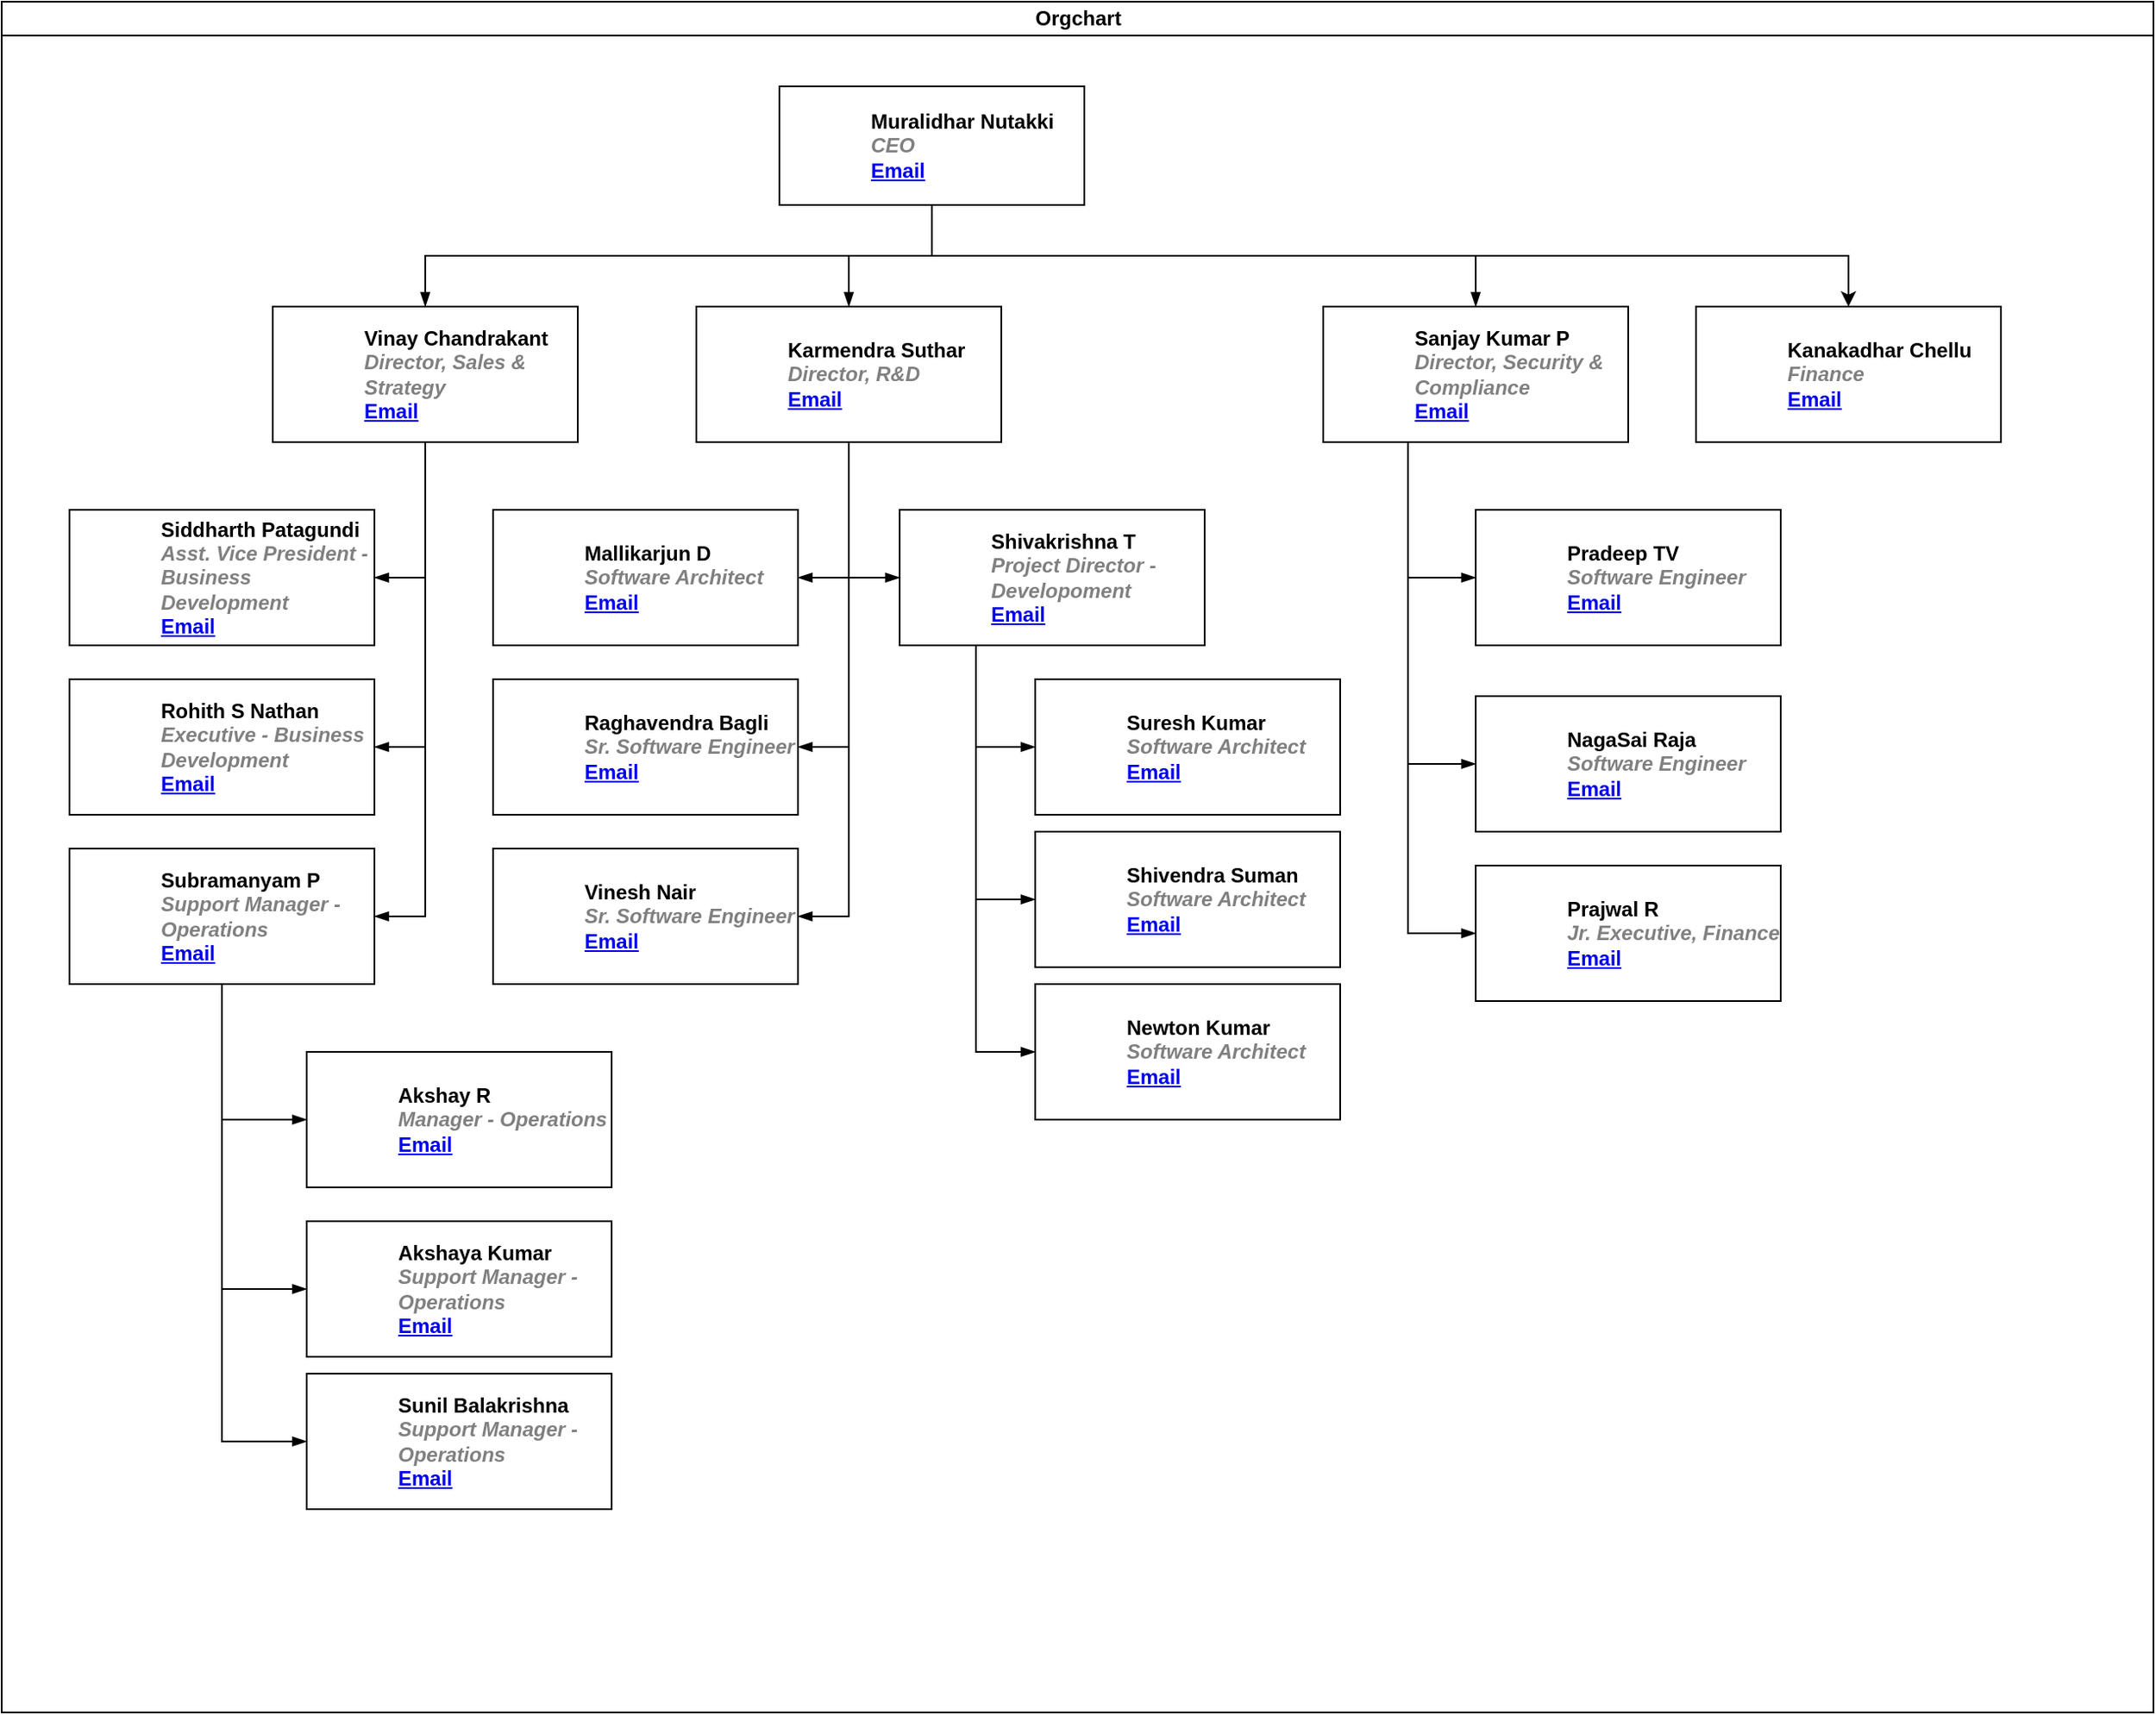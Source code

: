 <mxfile version="24.7.7">
  <diagram id="prtHgNgQTEPvFCAcTncT" name="Page-1">
    <mxGraphModel dx="1272" dy="1361" grid="1" gridSize="10" guides="1" tooltips="1" connect="1" arrows="1" fold="1" page="1" pageScale="1" pageWidth="1169" pageHeight="827" math="0" shadow="0">
      <root>
        <mxCell id="0" />
        <mxCell id="1" parent="0" />
        <mxCell id="dNxyNK7c78bLwvsdeMH5-11" value="Orgchart" style="swimlane;html=1;startSize=20;horizontal=1;containerType=tree;glass=0;" parent="1" vertex="1">
          <mxGeometry x="10" y="-20" width="1270" height="1010" as="geometry" />
        </mxCell>
        <UserObject label="%name%&lt;br&gt;&lt;i style=&quot;color: gray&quot;&gt;%position%&lt;/i&gt;&lt;br&gt;&lt;a href=&quot;mailto:%email%&quot;&gt;Email&lt;/a&gt;" name="Muralidhar Nutakki" position="CEO" location="Bengaluru, India" email="muralidhar.nutakki@omniware.in" placeholders="1" link="https://www.omniware.in" id="dNxyNK7c78bLwvsdeMH5-12">
          <mxCell style="label;image=https://cdn3.iconfinder.com/data/icons/user-avatars-1/512/users-3-128.png;whiteSpace=wrap;html=1;rounded=0;glass=0;treeMoving=1;treeFolding=1;" parent="dNxyNK7c78bLwvsdeMH5-11" vertex="1">
            <mxGeometry x="459" y="50" width="180" height="70" as="geometry" />
          </mxCell>
        </UserObject>
        <mxCell id="dNxyNK7c78bLwvsdeMH5-13" value="" style="endArrow=blockThin;endFill=1;fontSize=11;edgeStyle=elbowEdgeStyle;elbow=vertical;rounded=0;" parent="dNxyNK7c78bLwvsdeMH5-11" source="dNxyNK7c78bLwvsdeMH5-12" target="dNxyNK7c78bLwvsdeMH5-14" edge="1">
          <mxGeometry relative="1" as="geometry" />
        </mxCell>
        <UserObject label="%name%&lt;br&gt;&lt;i style=&quot;color: gray&quot;&gt;%position%&lt;/i&gt;&lt;br&gt;&lt;a href=&quot;mailto:%email%&quot;&gt;Email&lt;/a&gt;" name="Vinay Chandrakant" position="Director, Sales &amp; Strategy" location="Bengalure,India" email="vinay.chandrakant" placeholders="1" link="https://www.omniware.in" id="dNxyNK7c78bLwvsdeMH5-14">
          <mxCell style="label;image=https://cdn3.iconfinder.com/data/icons/user-avatars-1/512/users-10-3-128.png;whiteSpace=wrap;html=1;rounded=0;glass=0;treeFolding=1;treeMoving=1;" parent="dNxyNK7c78bLwvsdeMH5-11" vertex="1">
            <mxGeometry x="160" y="180" width="180" height="80" as="geometry" />
          </mxCell>
        </UserObject>
        <mxCell id="dNxyNK7c78bLwvsdeMH5-15" value="" style="endArrow=blockThin;endFill=1;fontSize=11;edgeStyle=elbowEdgeStyle;elbow=vertical;rounded=0;" parent="dNxyNK7c78bLwvsdeMH5-11" source="dNxyNK7c78bLwvsdeMH5-12" target="dNxyNK7c78bLwvsdeMH5-16" edge="1">
          <mxGeometry relative="1" as="geometry" />
        </mxCell>
        <UserObject label="%name%&lt;br&gt;&lt;i style=&quot;color: gray&quot;&gt;%position%&lt;/i&gt;&lt;br&gt;&lt;a href=&quot;mailto:%email%&quot;&gt;Email&lt;/a&gt;" name="Sanjay Kumar P" position="Director, Security &amp; Compliance" location="Bengaluru, India" email="sanjaykumar.palli@omniware.in" placeholders="1" link="https://www.omniware.in" id="dNxyNK7c78bLwvsdeMH5-16">
          <mxCell style="label;image=https://cdn3.iconfinder.com/data/icons/user-avatars-1/512/users-9-2-128.png;whiteSpace=wrap;html=1;rounded=0;glass=0;treeFolding=1;treeMoving=1;" parent="dNxyNK7c78bLwvsdeMH5-11" vertex="1">
            <mxGeometry x="780" y="180" width="180" height="80" as="geometry" />
          </mxCell>
        </UserObject>
        <mxCell id="dNxyNK7c78bLwvsdeMH5-17" value="" style="endArrow=blockThin;endFill=1;fontSize=11;edgeStyle=elbowEdgeStyle;elbow=vertical;rounded=0;" parent="dNxyNK7c78bLwvsdeMH5-11" source="dNxyNK7c78bLwvsdeMH5-12" target="dNxyNK7c78bLwvsdeMH5-18" edge="1">
          <mxGeometry relative="1" as="geometry" />
        </mxCell>
        <UserObject label="%name%&lt;br&gt;&lt;i style=&quot;color: gray&quot;&gt;%position%&lt;/i&gt;&lt;br&gt;&lt;a href=&quot;mailto:%email%&quot;&gt;Email&lt;/a&gt;" name="Karmendra Suthar" position="Director, R&amp;D" location="Bengalure, India" email="karmendra.suthar@omniware.in" placeholders="1" link="https://www.omniware.in" id="dNxyNK7c78bLwvsdeMH5-18">
          <mxCell style="label;image=https://cdn3.iconfinder.com/data/icons/user-avatars-1/512/users-2-128.png;whiteSpace=wrap;html=1;rounded=0;glass=0;" parent="dNxyNK7c78bLwvsdeMH5-11" vertex="1">
            <mxGeometry x="410" y="180" width="180" height="80" as="geometry" />
          </mxCell>
        </UserObject>
        <UserObject label="%name%&lt;br&gt;&lt;i style=&quot;color: gray&quot;&gt;%position%&lt;/i&gt;&lt;br&gt;&lt;a href=&quot;mailto:%email%&quot;&gt;Email&lt;/a&gt;" name="Shivakrishna T" position="Project Director - Developoment" location="Bengalure, India" email="shivakrishna.t@omniware.in" placeholders="1" link="https://www.omniware.in" id="DwGi6t_2d55oD2UD-yaA-1">
          <mxCell style="label;image=https://cdn3.iconfinder.com/data/icons/user-avatars-1/512/users-2-128.png;whiteSpace=wrap;html=1;rounded=0;glass=0;" vertex="1" parent="dNxyNK7c78bLwvsdeMH5-11">
            <mxGeometry x="530" y="300" width="180" height="80" as="geometry" />
          </mxCell>
        </UserObject>
        <mxCell id="DwGi6t_2d55oD2UD-yaA-2" value="" style="endArrow=blockThin;endFill=1;fontSize=11;edgeStyle=elbowEdgeStyle;elbow=vertical;rounded=0;exitX=0.5;exitY=1;exitDx=0;exitDy=0;entryX=0;entryY=0.5;entryDx=0;entryDy=0;" edge="1" parent="dNxyNK7c78bLwvsdeMH5-11" source="dNxyNK7c78bLwvsdeMH5-18" target="DwGi6t_2d55oD2UD-yaA-1">
          <mxGeometry relative="1" as="geometry">
            <mxPoint x="549" y="120" as="sourcePoint" />
            <mxPoint x="779" y="180" as="targetPoint" />
            <Array as="points">
              <mxPoint x="540" y="340" />
            </Array>
          </mxGeometry>
        </mxCell>
        <mxCell id="DwGi6t_2d55oD2UD-yaA-3" value="" style="endArrow=blockThin;endFill=1;fontSize=11;edgeStyle=elbowEdgeStyle;elbow=vertical;rounded=0;entryX=1;entryY=0.5;entryDx=0;entryDy=0;exitX=0.5;exitY=1;exitDx=0;exitDy=0;" edge="1" target="DwGi6t_2d55oD2UD-yaA-4" source="dNxyNK7c78bLwvsdeMH5-14" parent="dNxyNK7c78bLwvsdeMH5-11">
          <mxGeometry relative="1" as="geometry">
            <mxPoint x="330" y="270" as="sourcePoint" />
            <Array as="points">
              <mxPoint x="280" y="540" />
            </Array>
          </mxGeometry>
        </mxCell>
        <UserObject label="%name%&lt;br&gt;&lt;i style=&quot;color: gray&quot;&gt;%position%&lt;/i&gt;&lt;br&gt;&lt;a href=&quot;mailto:%email%&quot;&gt;Email&lt;/a&gt;" name="Subramanyam P" position="Support Manager - Operations" location="Bengalure,India" email="subramanyam.p@omniware.in" placeholders="1" link="https://www.omniware.in" id="DwGi6t_2d55oD2UD-yaA-4">
          <mxCell style="label;image=https://cdn3.iconfinder.com/data/icons/user-avatars-1/512/users-10-3-128.png;whiteSpace=wrap;html=1;rounded=0;glass=0;treeFolding=1;treeMoving=1;" vertex="1" parent="dNxyNK7c78bLwvsdeMH5-11">
            <mxGeometry x="40" y="500" width="180" height="80" as="geometry" />
          </mxCell>
        </UserObject>
        <mxCell id="DwGi6t_2d55oD2UD-yaA-7" value="" style="endArrow=blockThin;endFill=1;fontSize=11;edgeStyle=elbowEdgeStyle;elbow=vertical;rounded=0;exitX=0.5;exitY=1;exitDx=0;exitDy=0;entryX=1;entryY=0.5;entryDx=0;entryDy=0;" edge="1" target="DwGi6t_2d55oD2UD-yaA-8" source="dNxyNK7c78bLwvsdeMH5-14" parent="dNxyNK7c78bLwvsdeMH5-11">
          <mxGeometry relative="1" as="geometry">
            <mxPoint x="409" y="340" as="sourcePoint" />
            <Array as="points">
              <mxPoint x="250" y="340" />
            </Array>
          </mxGeometry>
        </mxCell>
        <UserObject label="%name%&lt;br&gt;&lt;i style=&quot;color: gray&quot;&gt;%position%&lt;/i&gt;&lt;br&gt;&lt;a href=&quot;mailto:%email%&quot;&gt;Email&lt;/a&gt;" name="Siddharth Patagundi" position="Asst. Vice President - Business Development" location="Bengalure,India" email="siddharth.p@omniware.in" placeholders="1" link="https://www.omniware.in" id="DwGi6t_2d55oD2UD-yaA-8">
          <mxCell style="label;image=https://cdn3.iconfinder.com/data/icons/user-avatars-1/512/users-10-3-128.png;whiteSpace=wrap;html=1;rounded=0;glass=0;treeFolding=1;treeMoving=1;" vertex="1" parent="dNxyNK7c78bLwvsdeMH5-11">
            <mxGeometry x="40" y="300" width="180" height="80" as="geometry" />
          </mxCell>
        </UserObject>
        <mxCell id="DwGi6t_2d55oD2UD-yaA-9" value="" style="endArrow=blockThin;endFill=1;fontSize=11;edgeStyle=elbowEdgeStyle;elbow=vertical;rounded=0;exitX=0.5;exitY=1;exitDx=0;exitDy=0;entryX=1;entryY=0.5;entryDx=0;entryDy=0;" edge="1" target="DwGi6t_2d55oD2UD-yaA-10" source="dNxyNK7c78bLwvsdeMH5-14" parent="dNxyNK7c78bLwvsdeMH5-11">
          <mxGeometry relative="1" as="geometry">
            <mxPoint x="409" y="340" as="sourcePoint" />
            <Array as="points">
              <mxPoint x="280" y="440" />
            </Array>
          </mxGeometry>
        </mxCell>
        <UserObject label="%name%&lt;br&gt;&lt;i style=&quot;color: gray&quot;&gt;%position%&lt;/i&gt;&lt;br&gt;&lt;a href=&quot;mailto:%email%&quot;&gt;Email&lt;/a&gt;" name="Rohith S Nathan" position="Executive - Business Development" location="Bengalure,India" email="rohith.nathan@omniware.in" placeholders="1" link="https://www.omniware.in" id="DwGi6t_2d55oD2UD-yaA-10">
          <mxCell style="label;image=https://cdn3.iconfinder.com/data/icons/user-avatars-1/512/users-10-3-128.png;whiteSpace=wrap;html=1;rounded=0;glass=0;treeFolding=1;treeMoving=1;" vertex="1" parent="dNxyNK7c78bLwvsdeMH5-11">
            <mxGeometry x="40" y="400" width="180" height="80" as="geometry" />
          </mxCell>
        </UserObject>
        <mxCell id="DwGi6t_2d55oD2UD-yaA-11" value="" style="endArrow=blockThin;endFill=1;fontSize=11;edgeStyle=elbowEdgeStyle;elbow=vertical;rounded=0;entryX=0;entryY=0.5;entryDx=0;entryDy=0;exitX=0.5;exitY=1;exitDx=0;exitDy=0;" edge="1" target="DwGi6t_2d55oD2UD-yaA-12" source="DwGi6t_2d55oD2UD-yaA-4" parent="dNxyNK7c78bLwvsdeMH5-11">
          <mxGeometry relative="1" as="geometry">
            <mxPoint x="120" y="650" as="sourcePoint" />
            <Array as="points">
              <mxPoint x="150" y="660" />
            </Array>
          </mxGeometry>
        </mxCell>
        <UserObject label="%name%&lt;br&gt;&lt;i style=&quot;color: gray&quot;&gt;%position%&lt;/i&gt;&lt;br&gt;&lt;a href=&quot;mailto:%email%&quot;&gt;Email&lt;/a&gt;" name="Akshay R" position="Manager - Operations" location="Bengalure,India" email="akshay.r@omniware.in" placeholders="1" link="https://www.omniware.in" id="DwGi6t_2d55oD2UD-yaA-12">
          <mxCell style="label;image=https://cdn3.iconfinder.com/data/icons/user-avatars-1/512/users-10-3-128.png;whiteSpace=wrap;html=1;rounded=0;glass=0;treeFolding=1;treeMoving=1;" vertex="1" parent="dNxyNK7c78bLwvsdeMH5-11">
            <mxGeometry x="180" y="620" width="180" height="80" as="geometry" />
          </mxCell>
        </UserObject>
        <mxCell id="DwGi6t_2d55oD2UD-yaA-13" value="" style="endArrow=blockThin;endFill=1;fontSize=11;edgeStyle=elbowEdgeStyle;elbow=vertical;rounded=0;entryX=0;entryY=0.5;entryDx=0;entryDy=0;" edge="1" target="DwGi6t_2d55oD2UD-yaA-14" parent="dNxyNK7c78bLwvsdeMH5-11">
          <mxGeometry relative="1" as="geometry">
            <mxPoint x="130" y="580" as="sourcePoint" />
            <Array as="points">
              <mxPoint x="150" y="850" />
            </Array>
          </mxGeometry>
        </mxCell>
        <UserObject label="%name%&lt;br&gt;&lt;i style=&quot;color: gray&quot;&gt;%position%&lt;/i&gt;&lt;br&gt;&lt;a href=&quot;mailto:%email%&quot;&gt;Email&lt;/a&gt;" name="Sunil Balakrishna" position="Support Manager - Operations" location="Bengalure,India" email="sunil.balakrishna@omniware.in" placeholders="1" link="https://www.omniware.in" id="DwGi6t_2d55oD2UD-yaA-14">
          <mxCell style="label;image=https://cdn3.iconfinder.com/data/icons/user-avatars-1/512/users-10-3-128.png;whiteSpace=wrap;html=1;rounded=0;glass=0;treeFolding=1;treeMoving=1;" vertex="1" parent="dNxyNK7c78bLwvsdeMH5-11">
            <mxGeometry x="180" y="810" width="180" height="80" as="geometry" />
          </mxCell>
        </UserObject>
        <mxCell id="DwGi6t_2d55oD2UD-yaA-15" value="" style="endArrow=blockThin;endFill=1;fontSize=11;edgeStyle=elbowEdgeStyle;elbow=vertical;rounded=0;exitX=0.5;exitY=1;exitDx=0;exitDy=0;entryX=0;entryY=0.5;entryDx=0;entryDy=0;" edge="1" target="DwGi6t_2d55oD2UD-yaA-16" source="DwGi6t_2d55oD2UD-yaA-4" parent="dNxyNK7c78bLwvsdeMH5-11">
          <mxGeometry relative="1" as="geometry">
            <mxPoint x="409" y="460" as="sourcePoint" />
            <Array as="points">
              <mxPoint x="150" y="760" />
            </Array>
          </mxGeometry>
        </mxCell>
        <UserObject label="%name%&lt;br&gt;&lt;i style=&quot;color: gray&quot;&gt;%position%&lt;/i&gt;&lt;br&gt;&lt;a href=&quot;mailto:%email%&quot;&gt;Email&lt;/a&gt;" name="Akshaya Kumar" position="Support Manager - Operations" location="Bengalure,India" email="akshaya.kumar@omniware.in" placeholders="1" link="https://www.omniware.in" id="DwGi6t_2d55oD2UD-yaA-16">
          <mxCell style="label;image=https://cdn3.iconfinder.com/data/icons/user-avatars-1/512/users-10-3-128.png;whiteSpace=wrap;html=1;rounded=0;glass=0;treeFolding=1;treeMoving=1;" vertex="1" parent="dNxyNK7c78bLwvsdeMH5-11">
            <mxGeometry x="180" y="720" width="180" height="80" as="geometry" />
          </mxCell>
        </UserObject>
        <mxCell id="DwGi6t_2d55oD2UD-yaA-18" value="" style="endArrow=blockThin;endFill=1;fontSize=11;edgeStyle=elbowEdgeStyle;elbow=vertical;rounded=0;entryX=1;entryY=0.5;entryDx=0;entryDy=0;exitX=0.5;exitY=1;exitDx=0;exitDy=0;" edge="1" target="DwGi6t_2d55oD2UD-yaA-19" source="dNxyNK7c78bLwvsdeMH5-18" parent="dNxyNK7c78bLwvsdeMH5-11">
          <mxGeometry relative="1" as="geometry">
            <mxPoint x="520" y="260" as="sourcePoint" />
            <Array as="points">
              <mxPoint x="510" y="340" />
            </Array>
          </mxGeometry>
        </mxCell>
        <UserObject label="%name%&lt;br&gt;&lt;i style=&quot;color: gray&quot;&gt;%position%&lt;/i&gt;&lt;br&gt;&lt;a href=&quot;mailto:%email%&quot;&gt;Email&lt;/a&gt;" name="Mallikarjun D" position="Software Architect" location="Bengalure, India" email="mallikarjun.d@omniware.in" placeholders="1" link="https://www.omniware.in" id="DwGi6t_2d55oD2UD-yaA-19">
          <mxCell style="label;image=https://cdn3.iconfinder.com/data/icons/user-avatars-1/512/users-2-128.png;whiteSpace=wrap;html=1;rounded=0;glass=0;" vertex="1" parent="dNxyNK7c78bLwvsdeMH5-11">
            <mxGeometry x="290" y="300" width="180" height="80" as="geometry" />
          </mxCell>
        </UserObject>
        <mxCell id="DwGi6t_2d55oD2UD-yaA-26" value="" style="endArrow=blockThin;endFill=1;fontSize=11;edgeStyle=elbowEdgeStyle;elbow=vertical;rounded=0;entryX=1;entryY=0.5;entryDx=0;entryDy=0;exitX=0.5;exitY=1;exitDx=0;exitDy=0;" edge="1" target="DwGi6t_2d55oD2UD-yaA-27" parent="dNxyNK7c78bLwvsdeMH5-11" source="dNxyNK7c78bLwvsdeMH5-18">
          <mxGeometry relative="1" as="geometry">
            <mxPoint x="530" y="240" as="sourcePoint" />
            <Array as="points">
              <mxPoint x="540" y="440" />
            </Array>
          </mxGeometry>
        </mxCell>
        <UserObject label="%name%&lt;br&gt;&lt;i style=&quot;color: gray&quot;&gt;%position%&lt;/i&gt;&lt;br&gt;&lt;a href=&quot;mailto:%email%&quot;&gt;Email&lt;/a&gt;" name="Raghavendra Bagli" position="Sr. Software Engineer" location="Bengalure, India" email="raghavendra.b@omniware.in" placeholders="1" link="https://www.omniware.in" id="DwGi6t_2d55oD2UD-yaA-27">
          <mxCell style="label;image=https://cdn3.iconfinder.com/data/icons/user-avatars-1/512/users-2-128.png;whiteSpace=wrap;html=1;rounded=0;glass=0;" vertex="1" parent="dNxyNK7c78bLwvsdeMH5-11">
            <mxGeometry x="290" y="400" width="180" height="80" as="geometry" />
          </mxCell>
        </UserObject>
        <mxCell id="DwGi6t_2d55oD2UD-yaA-28" value="" style="endArrow=blockThin;endFill=1;fontSize=11;edgeStyle=elbowEdgeStyle;elbow=vertical;rounded=0;entryX=1;entryY=0.5;entryDx=0;entryDy=0;exitX=0.5;exitY=1;exitDx=0;exitDy=0;" edge="1" target="DwGi6t_2d55oD2UD-yaA-29" source="dNxyNK7c78bLwvsdeMH5-18" parent="dNxyNK7c78bLwvsdeMH5-11">
          <mxGeometry relative="1" as="geometry">
            <mxPoint x="530" y="240" as="sourcePoint" />
            <Array as="points">
              <mxPoint x="530" y="540" />
            </Array>
          </mxGeometry>
        </mxCell>
        <UserObject label="%name%&lt;br&gt;&lt;i style=&quot;color: gray&quot;&gt;%position%&lt;/i&gt;&lt;br&gt;&lt;a href=&quot;mailto:%email%&quot;&gt;Email&lt;/a&gt;" name="Vinesh Nair" position="Sr. Software Engineer" location="Bengalure, India" email="vinesh.nair@omniware.in" placeholders="1" link="https://www.omniware.in" id="DwGi6t_2d55oD2UD-yaA-29">
          <mxCell style="label;image=https://cdn3.iconfinder.com/data/icons/user-avatars-1/512/users-2-128.png;whiteSpace=wrap;html=1;rounded=0;glass=0;" vertex="1" parent="dNxyNK7c78bLwvsdeMH5-11">
            <mxGeometry x="290" y="500" width="180" height="80" as="geometry" />
          </mxCell>
        </UserObject>
        <mxCell id="DwGi6t_2d55oD2UD-yaA-30" value="" style="endArrow=blockThin;endFill=1;fontSize=11;edgeStyle=elbowEdgeStyle;elbow=vertical;rounded=0;exitX=0.25;exitY=1;exitDx=0;exitDy=0;entryX=0;entryY=0.5;entryDx=0;entryDy=0;" edge="1" target="DwGi6t_2d55oD2UD-yaA-31" source="DwGi6t_2d55oD2UD-yaA-1" parent="dNxyNK7c78bLwvsdeMH5-11">
          <mxGeometry relative="1" as="geometry">
            <mxPoint x="510" y="240" as="sourcePoint" />
            <mxPoint x="789" y="160" as="targetPoint" />
            <Array as="points">
              <mxPoint x="630" y="440" />
            </Array>
          </mxGeometry>
        </mxCell>
        <UserObject label="%name%&lt;br&gt;&lt;i style=&quot;color: gray&quot;&gt;%position%&lt;/i&gt;&lt;br&gt;&lt;a href=&quot;mailto:%email%&quot;&gt;Email&lt;/a&gt;" name="Suresh Kumar" position="Software Architect" location="Bengalure, India" email="suresh.kumar@omniware.in" placeholders="1" link="https://www.omniware.in" id="DwGi6t_2d55oD2UD-yaA-31">
          <mxCell style="label;image=https://cdn3.iconfinder.com/data/icons/user-avatars-1/512/users-2-128.png;whiteSpace=wrap;html=1;rounded=0;glass=0;" vertex="1" parent="dNxyNK7c78bLwvsdeMH5-11">
            <mxGeometry x="610" y="400" width="180" height="80" as="geometry" />
          </mxCell>
        </UserObject>
        <mxCell id="DwGi6t_2d55oD2UD-yaA-32" value="" style="endArrow=blockThin;endFill=1;fontSize=11;edgeStyle=elbowEdgeStyle;elbow=vertical;rounded=0;exitX=0.25;exitY=1;exitDx=0;exitDy=0;entryX=0;entryY=0.5;entryDx=0;entryDy=0;" edge="1" target="DwGi6t_2d55oD2UD-yaA-33" source="DwGi6t_2d55oD2UD-yaA-1" parent="dNxyNK7c78bLwvsdeMH5-11">
          <mxGeometry relative="1" as="geometry">
            <mxPoint x="630" y="360" as="sourcePoint" />
            <mxPoint x="799" y="140" as="targetPoint" />
            <Array as="points">
              <mxPoint x="630" y="530" />
            </Array>
          </mxGeometry>
        </mxCell>
        <UserObject label="%name%&lt;br&gt;&lt;i style=&quot;color: gray&quot;&gt;%position%&lt;/i&gt;&lt;br&gt;&lt;a href=&quot;mailto:%email%&quot;&gt;Email&lt;/a&gt;" name="Shivendra Suman" position="Software Architect" location="Bengalure, India" email="shivendra.suman@omniware.in" placeholders="1" link="https://www.omniware.in" id="DwGi6t_2d55oD2UD-yaA-33">
          <mxCell style="label;image=https://cdn3.iconfinder.com/data/icons/user-avatars-1/512/users-2-128.png;whiteSpace=wrap;html=1;rounded=0;glass=0;" vertex="1" parent="dNxyNK7c78bLwvsdeMH5-11">
            <mxGeometry x="610" y="490" width="180" height="80" as="geometry" />
          </mxCell>
        </UserObject>
        <mxCell id="DwGi6t_2d55oD2UD-yaA-34" value="" style="endArrow=blockThin;endFill=1;fontSize=11;edgeStyle=elbowEdgeStyle;elbow=vertical;rounded=0;exitX=0.25;exitY=1;exitDx=0;exitDy=0;entryX=0;entryY=0.5;entryDx=0;entryDy=0;" edge="1" target="DwGi6t_2d55oD2UD-yaA-35" source="DwGi6t_2d55oD2UD-yaA-1" parent="dNxyNK7c78bLwvsdeMH5-11">
          <mxGeometry relative="1" as="geometry">
            <mxPoint x="630" y="360" as="sourcePoint" />
            <mxPoint x="809" y="120" as="targetPoint" />
            <Array as="points">
              <mxPoint x="630" y="620" />
            </Array>
          </mxGeometry>
        </mxCell>
        <UserObject label="%name%&lt;br&gt;&lt;i style=&quot;color: gray&quot;&gt;%position%&lt;/i&gt;&lt;br&gt;&lt;a href=&quot;mailto:%email%&quot;&gt;Email&lt;/a&gt;" name="Newton Kumar" position="Software Architect" location="Bengalure, India" email="newton.kumar@omniware.in" placeholders="1" link="https://www.omniware.in" id="DwGi6t_2d55oD2UD-yaA-35">
          <mxCell style="label;image=https://cdn3.iconfinder.com/data/icons/user-avatars-1/512/users-2-128.png;whiteSpace=wrap;html=1;rounded=0;glass=0;" vertex="1" parent="dNxyNK7c78bLwvsdeMH5-11">
            <mxGeometry x="610" y="580" width="180" height="80" as="geometry" />
          </mxCell>
        </UserObject>
        <mxCell id="DwGi6t_2d55oD2UD-yaA-44" value="" style="endArrow=blockThin;endFill=1;fontSize=11;edgeStyle=elbowEdgeStyle;elbow=vertical;rounded=0;entryX=0;entryY=0.5;entryDx=0;entryDy=0;" edge="1" target="DwGi6t_2d55oD2UD-yaA-45" parent="dNxyNK7c78bLwvsdeMH5-11">
          <mxGeometry relative="1" as="geometry">
            <mxPoint x="830" y="261" as="sourcePoint" />
            <Array as="points">
              <mxPoint x="870" y="450" />
            </Array>
          </mxGeometry>
        </mxCell>
        <UserObject label="%name%&lt;br&gt;&lt;i style=&quot;color: gray&quot;&gt;%position%&lt;/i&gt;&lt;br&gt;&lt;a href=&quot;mailto:%email%&quot;&gt;Email&lt;/a&gt;" name="NagaSai Raja" position="Software Engineer" location="Bengaluru, India" email="nagasai.raja@omniware.in" placeholders="1" link="https://www.omniware.in" id="DwGi6t_2d55oD2UD-yaA-45">
          <mxCell style="label;image=https://cdn3.iconfinder.com/data/icons/user-avatars-1/512/users-9-2-128.png;whiteSpace=wrap;html=1;rounded=0;glass=0;treeFolding=1;treeMoving=1;" vertex="1" parent="dNxyNK7c78bLwvsdeMH5-11">
            <mxGeometry x="870" y="410" width="180" height="80" as="geometry" />
          </mxCell>
        </UserObject>
        <mxCell id="DwGi6t_2d55oD2UD-yaA-46" value="" style="endArrow=blockThin;endFill=1;fontSize=11;edgeStyle=elbowEdgeStyle;elbow=vertical;rounded=0;entryX=0;entryY=0.5;entryDx=0;entryDy=0;" edge="1" target="DwGi6t_2d55oD2UD-yaA-47" parent="dNxyNK7c78bLwvsdeMH5-11">
          <mxGeometry relative="1" as="geometry">
            <mxPoint x="830" y="260" as="sourcePoint" />
            <Array as="points">
              <mxPoint x="860" y="340" />
            </Array>
          </mxGeometry>
        </mxCell>
        <UserObject label="%name%&lt;br&gt;&lt;i style=&quot;color: gray&quot;&gt;%position%&lt;/i&gt;&lt;br&gt;&lt;a href=&quot;mailto:%email%&quot;&gt;Email&lt;/a&gt;" name="Pradeep TV" position="Software Engineer" location="Bengaluru, India" email="pradeep.tv@omniware.in" placeholders="1" link="https://www.omniware.in" id="DwGi6t_2d55oD2UD-yaA-47">
          <mxCell style="label;image=https://cdn3.iconfinder.com/data/icons/user-avatars-1/512/users-9-2-128.png;whiteSpace=wrap;html=1;rounded=0;glass=0;treeFolding=1;treeMoving=1;" vertex="1" parent="dNxyNK7c78bLwvsdeMH5-11">
            <mxGeometry x="870" y="300" width="180" height="80" as="geometry" />
          </mxCell>
        </UserObject>
        <mxCell id="DwGi6t_2d55oD2UD-yaA-48" value="" style="endArrow=blockThin;endFill=1;fontSize=11;edgeStyle=elbowEdgeStyle;elbow=vertical;rounded=0;entryX=0;entryY=0.5;entryDx=0;entryDy=0;" edge="1" target="DwGi6t_2d55oD2UD-yaA-49" parent="dNxyNK7c78bLwvsdeMH5-11">
          <mxGeometry relative="1" as="geometry">
            <mxPoint x="830" y="260" as="sourcePoint" />
            <Array as="points">
              <mxPoint x="870" y="550" />
            </Array>
          </mxGeometry>
        </mxCell>
        <UserObject label="%name%&lt;br&gt;&lt;i style=&quot;color: gray&quot;&gt;%position%&lt;/i&gt;&lt;br&gt;&lt;a href=&quot;mailto:%email%&quot;&gt;Email&lt;/a&gt;" name="Prajwal R" position="Jr. Executive, Finance" location="Bengaluru, India" email="prajwal.ram@omniware.in" placeholders="1" link="https://www.omniware.in" id="DwGi6t_2d55oD2UD-yaA-49">
          <mxCell style="label;image=https://cdn3.iconfinder.com/data/icons/user-avatars-1/512/users-9-2-128.png;whiteSpace=wrap;html=1;rounded=0;glass=0;treeFolding=1;treeMoving=1;" vertex="1" parent="dNxyNK7c78bLwvsdeMH5-11">
            <mxGeometry x="870" y="510" width="180" height="80" as="geometry" />
          </mxCell>
        </UserObject>
        <mxCell id="DwGi6t_2d55oD2UD-yaA-50" value="" style="edgeStyle=orthogonalEdgeStyle;rounded=0;orthogonalLoop=1;jettySize=auto;html=1;entryX=0.5;entryY=0;entryDx=0;entryDy=0;" edge="1" source="dNxyNK7c78bLwvsdeMH5-12" target="DwGi6t_2d55oD2UD-yaA-51" parent="dNxyNK7c78bLwvsdeMH5-11">
          <mxGeometry relative="1" as="geometry">
            <Array as="points">
              <mxPoint x="549" y="150" />
              <mxPoint x="1090" y="150" />
            </Array>
          </mxGeometry>
        </mxCell>
        <UserObject label="%name%&lt;br&gt;&lt;i style=&quot;color: gray&quot;&gt;%position%&lt;/i&gt;&lt;br&gt;&lt;a href=&quot;mailto:%email%&quot;&gt;Email&lt;/a&gt;" name="Kanakadhar Chellu" position="Finance" location="Bengaluru, India" email="kanakadhar.chellu@omniware.in" placeholders="1" link="https://www.omniware.in" id="DwGi6t_2d55oD2UD-yaA-51">
          <mxCell style="label;image=https://cdn3.iconfinder.com/data/icons/user-avatars-1/512/users-3-128.png;whiteSpace=wrap;html=1;rounded=0;glass=0;treeMoving=1;treeFolding=1;" vertex="1" parent="dNxyNK7c78bLwvsdeMH5-11">
            <mxGeometry x="1000" y="180" width="180" height="80" as="geometry" />
          </mxCell>
        </UserObject>
      </root>
    </mxGraphModel>
  </diagram>
</mxfile>
